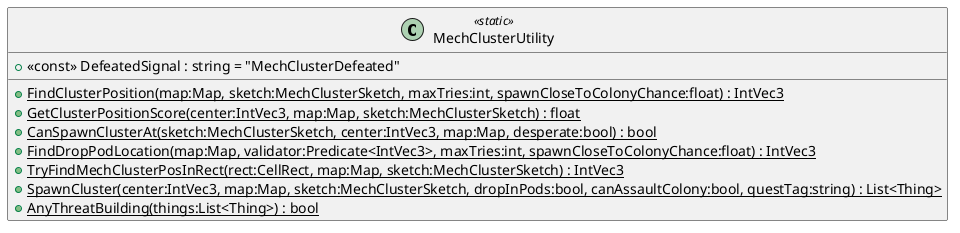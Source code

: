 @startuml
class MechClusterUtility <<static>> {
    + <<const>> DefeatedSignal : string = "MechClusterDefeated"
    + {static} FindClusterPosition(map:Map, sketch:MechClusterSketch, maxTries:int, spawnCloseToColonyChance:float) : IntVec3
    + {static} GetClusterPositionScore(center:IntVec3, map:Map, sketch:MechClusterSketch) : float
    + {static} CanSpawnClusterAt(sketch:MechClusterSketch, center:IntVec3, map:Map, desperate:bool) : bool
    + {static} FindDropPodLocation(map:Map, validator:Predicate<IntVec3>, maxTries:int, spawnCloseToColonyChance:float) : IntVec3
    + {static} TryFindMechClusterPosInRect(rect:CellRect, map:Map, sketch:MechClusterSketch) : IntVec3
    + {static} SpawnCluster(center:IntVec3, map:Map, sketch:MechClusterSketch, dropInPods:bool, canAssaultColony:bool, questTag:string) : List<Thing>
    + {static} AnyThreatBuilding(things:List<Thing>) : bool
}
@enduml
